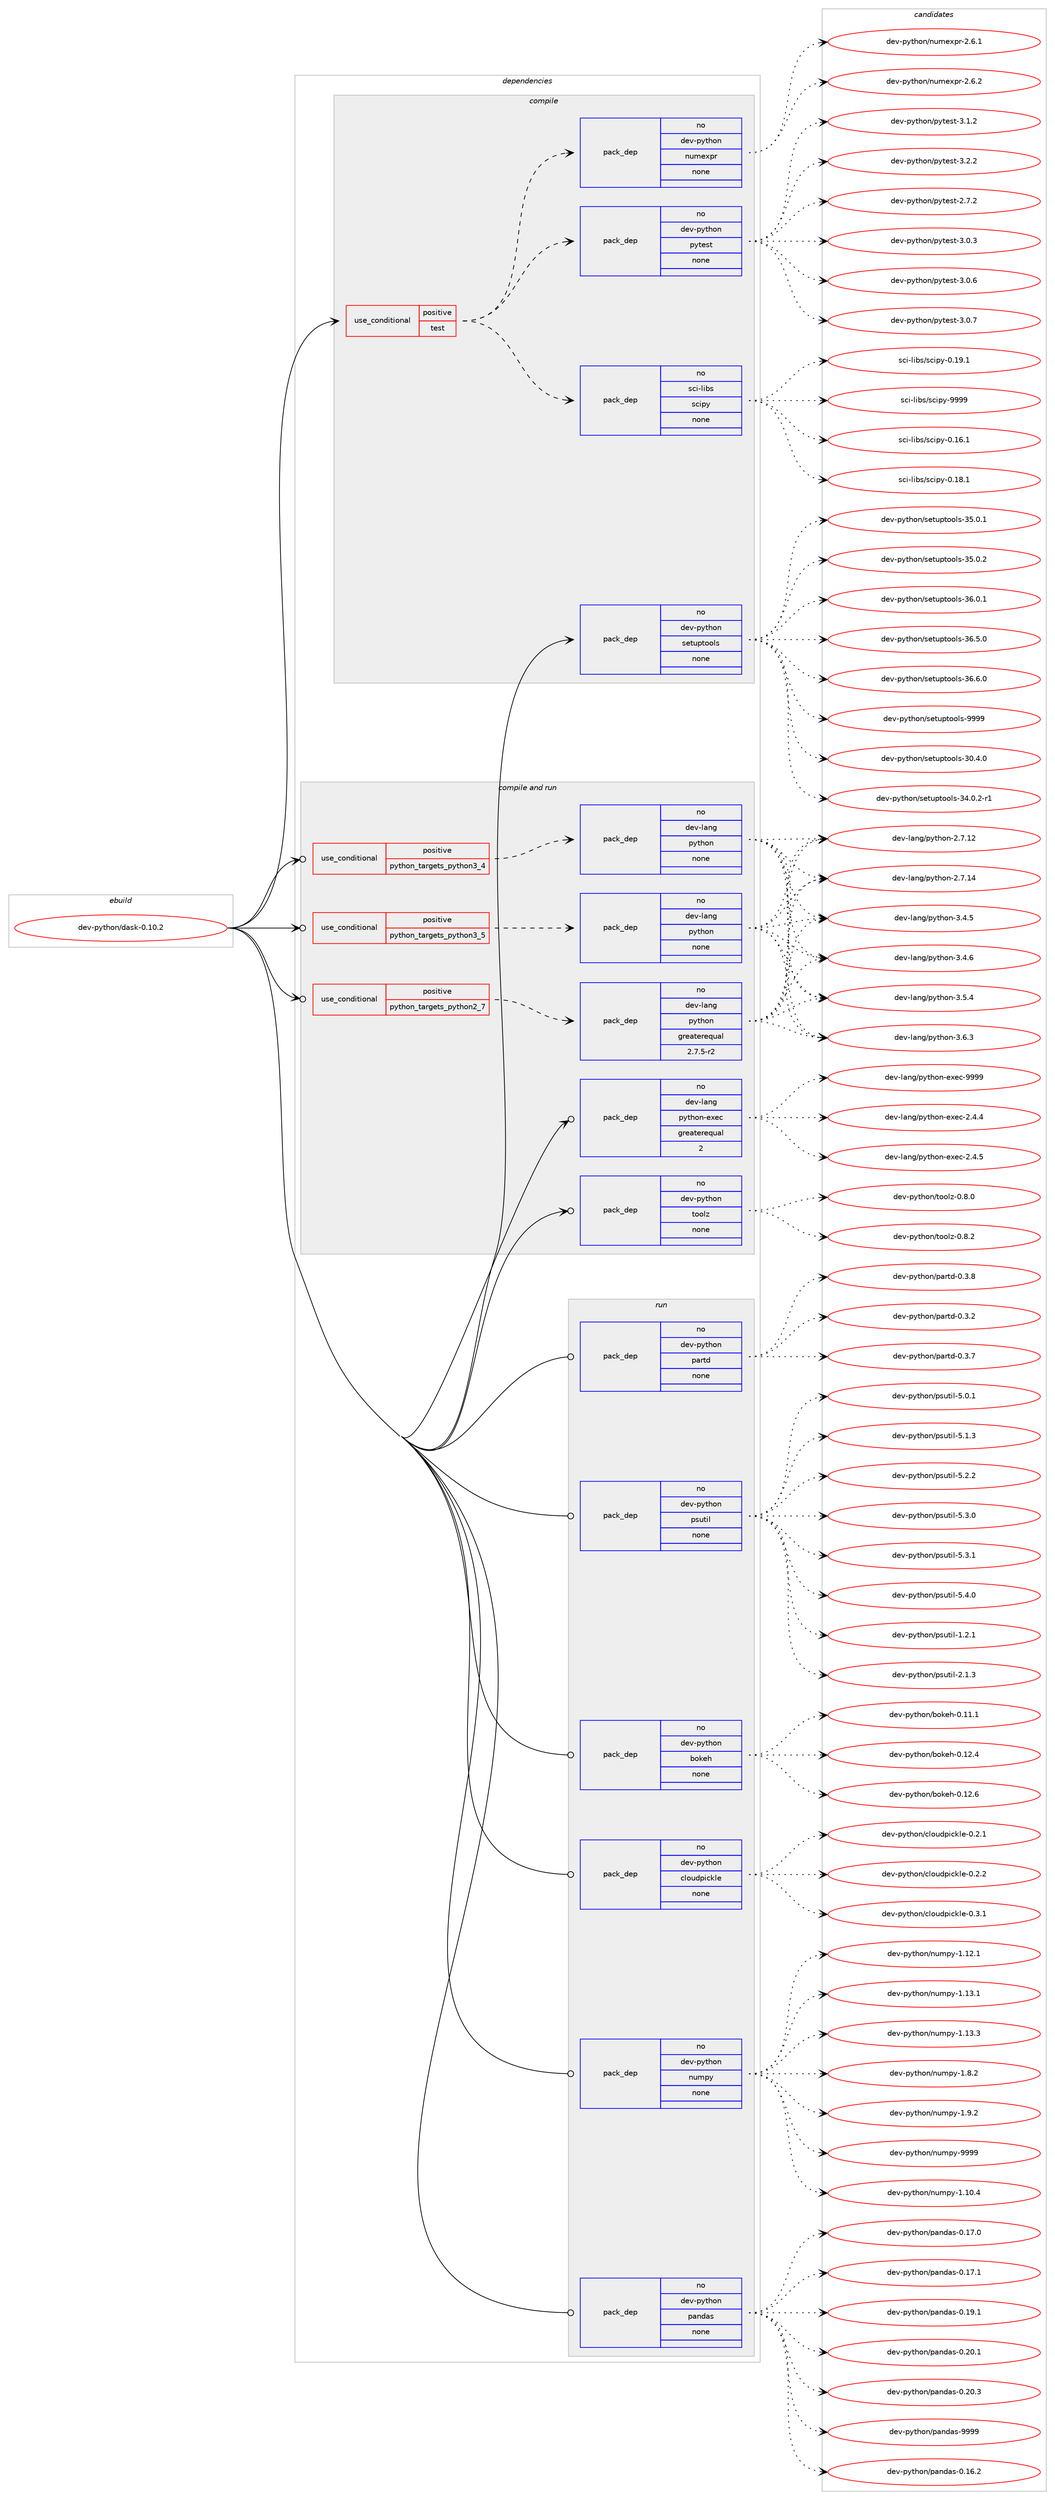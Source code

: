 digraph prolog {

# *************
# Graph options
# *************

newrank=true;
concentrate=true;
compound=true;
graph [rankdir=LR,fontname=Helvetica,fontsize=10,ranksep=1.5];#, ranksep=2.5, nodesep=0.2];
edge  [arrowhead=vee];
node  [fontname=Helvetica,fontsize=10];

# **********
# The ebuild
# **********

subgraph cluster_leftcol {
color=gray;
rank=same;
label=<<i>ebuild</i>>;
id [label="dev-python/dask-0.10.2", color=red, width=4, href="../dev-python/dask-0.10.2.svg"];
}

# ****************
# The dependencies
# ****************

subgraph cluster_midcol {
color=gray;
label=<<i>dependencies</i>>;
subgraph cluster_compile {
fillcolor="#eeeeee";
style=filled;
label=<<i>compile</i>>;
subgraph cond31364 {
dependency152658 [label=<<TABLE BORDER="0" CELLBORDER="1" CELLSPACING="0" CELLPADDING="4"><TR><TD ROWSPAN="3" CELLPADDING="10">use_conditional</TD></TR><TR><TD>positive</TD></TR><TR><TD>test</TD></TR></TABLE>>, shape=none, color=red];
subgraph pack117464 {
dependency152659 [label=<<TABLE BORDER="0" CELLBORDER="1" CELLSPACING="0" CELLPADDING="4" WIDTH="220"><TR><TD ROWSPAN="6" CELLPADDING="30">pack_dep</TD></TR><TR><TD WIDTH="110">no</TD></TR><TR><TD>dev-python</TD></TR><TR><TD>pytest</TD></TR><TR><TD>none</TD></TR><TR><TD></TD></TR></TABLE>>, shape=none, color=blue];
}
dependency152658:e -> dependency152659:w [weight=20,style="dashed",arrowhead="vee"];
subgraph pack117465 {
dependency152660 [label=<<TABLE BORDER="0" CELLBORDER="1" CELLSPACING="0" CELLPADDING="4" WIDTH="220"><TR><TD ROWSPAN="6" CELLPADDING="30">pack_dep</TD></TR><TR><TD WIDTH="110">no</TD></TR><TR><TD>dev-python</TD></TR><TR><TD>numexpr</TD></TR><TR><TD>none</TD></TR><TR><TD></TD></TR></TABLE>>, shape=none, color=blue];
}
dependency152658:e -> dependency152660:w [weight=20,style="dashed",arrowhead="vee"];
subgraph pack117466 {
dependency152661 [label=<<TABLE BORDER="0" CELLBORDER="1" CELLSPACING="0" CELLPADDING="4" WIDTH="220"><TR><TD ROWSPAN="6" CELLPADDING="30">pack_dep</TD></TR><TR><TD WIDTH="110">no</TD></TR><TR><TD>sci-libs</TD></TR><TR><TD>scipy</TD></TR><TR><TD>none</TD></TR><TR><TD></TD></TR></TABLE>>, shape=none, color=blue];
}
dependency152658:e -> dependency152661:w [weight=20,style="dashed",arrowhead="vee"];
}
id:e -> dependency152658:w [weight=20,style="solid",arrowhead="vee"];
subgraph pack117467 {
dependency152662 [label=<<TABLE BORDER="0" CELLBORDER="1" CELLSPACING="0" CELLPADDING="4" WIDTH="220"><TR><TD ROWSPAN="6" CELLPADDING="30">pack_dep</TD></TR><TR><TD WIDTH="110">no</TD></TR><TR><TD>dev-python</TD></TR><TR><TD>setuptools</TD></TR><TR><TD>none</TD></TR><TR><TD></TD></TR></TABLE>>, shape=none, color=blue];
}
id:e -> dependency152662:w [weight=20,style="solid",arrowhead="vee"];
}
subgraph cluster_compileandrun {
fillcolor="#eeeeee";
style=filled;
label=<<i>compile and run</i>>;
subgraph cond31365 {
dependency152663 [label=<<TABLE BORDER="0" CELLBORDER="1" CELLSPACING="0" CELLPADDING="4"><TR><TD ROWSPAN="3" CELLPADDING="10">use_conditional</TD></TR><TR><TD>positive</TD></TR><TR><TD>python_targets_python2_7</TD></TR></TABLE>>, shape=none, color=red];
subgraph pack117468 {
dependency152664 [label=<<TABLE BORDER="0" CELLBORDER="1" CELLSPACING="0" CELLPADDING="4" WIDTH="220"><TR><TD ROWSPAN="6" CELLPADDING="30">pack_dep</TD></TR><TR><TD WIDTH="110">no</TD></TR><TR><TD>dev-lang</TD></TR><TR><TD>python</TD></TR><TR><TD>greaterequal</TD></TR><TR><TD>2.7.5-r2</TD></TR></TABLE>>, shape=none, color=blue];
}
dependency152663:e -> dependency152664:w [weight=20,style="dashed",arrowhead="vee"];
}
id:e -> dependency152663:w [weight=20,style="solid",arrowhead="odotvee"];
subgraph cond31366 {
dependency152665 [label=<<TABLE BORDER="0" CELLBORDER="1" CELLSPACING="0" CELLPADDING="4"><TR><TD ROWSPAN="3" CELLPADDING="10">use_conditional</TD></TR><TR><TD>positive</TD></TR><TR><TD>python_targets_python3_4</TD></TR></TABLE>>, shape=none, color=red];
subgraph pack117469 {
dependency152666 [label=<<TABLE BORDER="0" CELLBORDER="1" CELLSPACING="0" CELLPADDING="4" WIDTH="220"><TR><TD ROWSPAN="6" CELLPADDING="30">pack_dep</TD></TR><TR><TD WIDTH="110">no</TD></TR><TR><TD>dev-lang</TD></TR><TR><TD>python</TD></TR><TR><TD>none</TD></TR><TR><TD></TD></TR></TABLE>>, shape=none, color=blue];
}
dependency152665:e -> dependency152666:w [weight=20,style="dashed",arrowhead="vee"];
}
id:e -> dependency152665:w [weight=20,style="solid",arrowhead="odotvee"];
subgraph cond31367 {
dependency152667 [label=<<TABLE BORDER="0" CELLBORDER="1" CELLSPACING="0" CELLPADDING="4"><TR><TD ROWSPAN="3" CELLPADDING="10">use_conditional</TD></TR><TR><TD>positive</TD></TR><TR><TD>python_targets_python3_5</TD></TR></TABLE>>, shape=none, color=red];
subgraph pack117470 {
dependency152668 [label=<<TABLE BORDER="0" CELLBORDER="1" CELLSPACING="0" CELLPADDING="4" WIDTH="220"><TR><TD ROWSPAN="6" CELLPADDING="30">pack_dep</TD></TR><TR><TD WIDTH="110">no</TD></TR><TR><TD>dev-lang</TD></TR><TR><TD>python</TD></TR><TR><TD>none</TD></TR><TR><TD></TD></TR></TABLE>>, shape=none, color=blue];
}
dependency152667:e -> dependency152668:w [weight=20,style="dashed",arrowhead="vee"];
}
id:e -> dependency152667:w [weight=20,style="solid",arrowhead="odotvee"];
subgraph pack117471 {
dependency152669 [label=<<TABLE BORDER="0" CELLBORDER="1" CELLSPACING="0" CELLPADDING="4" WIDTH="220"><TR><TD ROWSPAN="6" CELLPADDING="30">pack_dep</TD></TR><TR><TD WIDTH="110">no</TD></TR><TR><TD>dev-lang</TD></TR><TR><TD>python-exec</TD></TR><TR><TD>greaterequal</TD></TR><TR><TD>2</TD></TR></TABLE>>, shape=none, color=blue];
}
id:e -> dependency152669:w [weight=20,style="solid",arrowhead="odotvee"];
subgraph pack117472 {
dependency152670 [label=<<TABLE BORDER="0" CELLBORDER="1" CELLSPACING="0" CELLPADDING="4" WIDTH="220"><TR><TD ROWSPAN="6" CELLPADDING="30">pack_dep</TD></TR><TR><TD WIDTH="110">no</TD></TR><TR><TD>dev-python</TD></TR><TR><TD>toolz</TD></TR><TR><TD>none</TD></TR><TR><TD></TD></TR></TABLE>>, shape=none, color=blue];
}
id:e -> dependency152670:w [weight=20,style="solid",arrowhead="odotvee"];
}
subgraph cluster_run {
fillcolor="#eeeeee";
style=filled;
label=<<i>run</i>>;
subgraph pack117473 {
dependency152671 [label=<<TABLE BORDER="0" CELLBORDER="1" CELLSPACING="0" CELLPADDING="4" WIDTH="220"><TR><TD ROWSPAN="6" CELLPADDING="30">pack_dep</TD></TR><TR><TD WIDTH="110">no</TD></TR><TR><TD>dev-python</TD></TR><TR><TD>bokeh</TD></TR><TR><TD>none</TD></TR><TR><TD></TD></TR></TABLE>>, shape=none, color=blue];
}
id:e -> dependency152671:w [weight=20,style="solid",arrowhead="odot"];
subgraph pack117474 {
dependency152672 [label=<<TABLE BORDER="0" CELLBORDER="1" CELLSPACING="0" CELLPADDING="4" WIDTH="220"><TR><TD ROWSPAN="6" CELLPADDING="30">pack_dep</TD></TR><TR><TD WIDTH="110">no</TD></TR><TR><TD>dev-python</TD></TR><TR><TD>cloudpickle</TD></TR><TR><TD>none</TD></TR><TR><TD></TD></TR></TABLE>>, shape=none, color=blue];
}
id:e -> dependency152672:w [weight=20,style="solid",arrowhead="odot"];
subgraph pack117475 {
dependency152673 [label=<<TABLE BORDER="0" CELLBORDER="1" CELLSPACING="0" CELLPADDING="4" WIDTH="220"><TR><TD ROWSPAN="6" CELLPADDING="30">pack_dep</TD></TR><TR><TD WIDTH="110">no</TD></TR><TR><TD>dev-python</TD></TR><TR><TD>numpy</TD></TR><TR><TD>none</TD></TR><TR><TD></TD></TR></TABLE>>, shape=none, color=blue];
}
id:e -> dependency152673:w [weight=20,style="solid",arrowhead="odot"];
subgraph pack117476 {
dependency152674 [label=<<TABLE BORDER="0" CELLBORDER="1" CELLSPACING="0" CELLPADDING="4" WIDTH="220"><TR><TD ROWSPAN="6" CELLPADDING="30">pack_dep</TD></TR><TR><TD WIDTH="110">no</TD></TR><TR><TD>dev-python</TD></TR><TR><TD>pandas</TD></TR><TR><TD>none</TD></TR><TR><TD></TD></TR></TABLE>>, shape=none, color=blue];
}
id:e -> dependency152674:w [weight=20,style="solid",arrowhead="odot"];
subgraph pack117477 {
dependency152675 [label=<<TABLE BORDER="0" CELLBORDER="1" CELLSPACING="0" CELLPADDING="4" WIDTH="220"><TR><TD ROWSPAN="6" CELLPADDING="30">pack_dep</TD></TR><TR><TD WIDTH="110">no</TD></TR><TR><TD>dev-python</TD></TR><TR><TD>partd</TD></TR><TR><TD>none</TD></TR><TR><TD></TD></TR></TABLE>>, shape=none, color=blue];
}
id:e -> dependency152675:w [weight=20,style="solid",arrowhead="odot"];
subgraph pack117478 {
dependency152676 [label=<<TABLE BORDER="0" CELLBORDER="1" CELLSPACING="0" CELLPADDING="4" WIDTH="220"><TR><TD ROWSPAN="6" CELLPADDING="30">pack_dep</TD></TR><TR><TD WIDTH="110">no</TD></TR><TR><TD>dev-python</TD></TR><TR><TD>psutil</TD></TR><TR><TD>none</TD></TR><TR><TD></TD></TR></TABLE>>, shape=none, color=blue];
}
id:e -> dependency152676:w [weight=20,style="solid",arrowhead="odot"];
}
}

# **************
# The candidates
# **************

subgraph cluster_choices {
rank=same;
color=gray;
label=<<i>candidates</i>>;

subgraph choice117464 {
color=black;
nodesep=1;
choice1001011184511212111610411111047112121116101115116455046554650 [label="dev-python/pytest-2.7.2", color=red, width=4,href="../dev-python/pytest-2.7.2.svg"];
choice1001011184511212111610411111047112121116101115116455146484651 [label="dev-python/pytest-3.0.3", color=red, width=4,href="../dev-python/pytest-3.0.3.svg"];
choice1001011184511212111610411111047112121116101115116455146484654 [label="dev-python/pytest-3.0.6", color=red, width=4,href="../dev-python/pytest-3.0.6.svg"];
choice1001011184511212111610411111047112121116101115116455146484655 [label="dev-python/pytest-3.0.7", color=red, width=4,href="../dev-python/pytest-3.0.7.svg"];
choice1001011184511212111610411111047112121116101115116455146494650 [label="dev-python/pytest-3.1.2", color=red, width=4,href="../dev-python/pytest-3.1.2.svg"];
choice1001011184511212111610411111047112121116101115116455146504650 [label="dev-python/pytest-3.2.2", color=red, width=4,href="../dev-python/pytest-3.2.2.svg"];
dependency152659:e -> choice1001011184511212111610411111047112121116101115116455046554650:w [style=dotted,weight="100"];
dependency152659:e -> choice1001011184511212111610411111047112121116101115116455146484651:w [style=dotted,weight="100"];
dependency152659:e -> choice1001011184511212111610411111047112121116101115116455146484654:w [style=dotted,weight="100"];
dependency152659:e -> choice1001011184511212111610411111047112121116101115116455146484655:w [style=dotted,weight="100"];
dependency152659:e -> choice1001011184511212111610411111047112121116101115116455146494650:w [style=dotted,weight="100"];
dependency152659:e -> choice1001011184511212111610411111047112121116101115116455146504650:w [style=dotted,weight="100"];
}
subgraph choice117465 {
color=black;
nodesep=1;
choice1001011184511212111610411111047110117109101120112114455046544649 [label="dev-python/numexpr-2.6.1", color=red, width=4,href="../dev-python/numexpr-2.6.1.svg"];
choice1001011184511212111610411111047110117109101120112114455046544650 [label="dev-python/numexpr-2.6.2", color=red, width=4,href="../dev-python/numexpr-2.6.2.svg"];
dependency152660:e -> choice1001011184511212111610411111047110117109101120112114455046544649:w [style=dotted,weight="100"];
dependency152660:e -> choice1001011184511212111610411111047110117109101120112114455046544650:w [style=dotted,weight="100"];
}
subgraph choice117466 {
color=black;
nodesep=1;
choice115991054510810598115471159910511212145484649544649 [label="sci-libs/scipy-0.16.1", color=red, width=4,href="../sci-libs/scipy-0.16.1.svg"];
choice115991054510810598115471159910511212145484649564649 [label="sci-libs/scipy-0.18.1", color=red, width=4,href="../sci-libs/scipy-0.18.1.svg"];
choice115991054510810598115471159910511212145484649574649 [label="sci-libs/scipy-0.19.1", color=red, width=4,href="../sci-libs/scipy-0.19.1.svg"];
choice11599105451081059811547115991051121214557575757 [label="sci-libs/scipy-9999", color=red, width=4,href="../sci-libs/scipy-9999.svg"];
dependency152661:e -> choice115991054510810598115471159910511212145484649544649:w [style=dotted,weight="100"];
dependency152661:e -> choice115991054510810598115471159910511212145484649564649:w [style=dotted,weight="100"];
dependency152661:e -> choice115991054510810598115471159910511212145484649574649:w [style=dotted,weight="100"];
dependency152661:e -> choice11599105451081059811547115991051121214557575757:w [style=dotted,weight="100"];
}
subgraph choice117467 {
color=black;
nodesep=1;
choice100101118451121211161041111104711510111611711211611111110811545514846524648 [label="dev-python/setuptools-30.4.0", color=red, width=4,href="../dev-python/setuptools-30.4.0.svg"];
choice1001011184511212111610411111047115101116117112116111111108115455152464846504511449 [label="dev-python/setuptools-34.0.2-r1", color=red, width=4,href="../dev-python/setuptools-34.0.2-r1.svg"];
choice100101118451121211161041111104711510111611711211611111110811545515346484649 [label="dev-python/setuptools-35.0.1", color=red, width=4,href="../dev-python/setuptools-35.0.1.svg"];
choice100101118451121211161041111104711510111611711211611111110811545515346484650 [label="dev-python/setuptools-35.0.2", color=red, width=4,href="../dev-python/setuptools-35.0.2.svg"];
choice100101118451121211161041111104711510111611711211611111110811545515446484649 [label="dev-python/setuptools-36.0.1", color=red, width=4,href="../dev-python/setuptools-36.0.1.svg"];
choice100101118451121211161041111104711510111611711211611111110811545515446534648 [label="dev-python/setuptools-36.5.0", color=red, width=4,href="../dev-python/setuptools-36.5.0.svg"];
choice100101118451121211161041111104711510111611711211611111110811545515446544648 [label="dev-python/setuptools-36.6.0", color=red, width=4,href="../dev-python/setuptools-36.6.0.svg"];
choice10010111845112121116104111110471151011161171121161111111081154557575757 [label="dev-python/setuptools-9999", color=red, width=4,href="../dev-python/setuptools-9999.svg"];
dependency152662:e -> choice100101118451121211161041111104711510111611711211611111110811545514846524648:w [style=dotted,weight="100"];
dependency152662:e -> choice1001011184511212111610411111047115101116117112116111111108115455152464846504511449:w [style=dotted,weight="100"];
dependency152662:e -> choice100101118451121211161041111104711510111611711211611111110811545515346484649:w [style=dotted,weight="100"];
dependency152662:e -> choice100101118451121211161041111104711510111611711211611111110811545515346484650:w [style=dotted,weight="100"];
dependency152662:e -> choice100101118451121211161041111104711510111611711211611111110811545515446484649:w [style=dotted,weight="100"];
dependency152662:e -> choice100101118451121211161041111104711510111611711211611111110811545515446534648:w [style=dotted,weight="100"];
dependency152662:e -> choice100101118451121211161041111104711510111611711211611111110811545515446544648:w [style=dotted,weight="100"];
dependency152662:e -> choice10010111845112121116104111110471151011161171121161111111081154557575757:w [style=dotted,weight="100"];
}
subgraph choice117468 {
color=black;
nodesep=1;
choice10010111845108971101034711212111610411111045504655464950 [label="dev-lang/python-2.7.12", color=red, width=4,href="../dev-lang/python-2.7.12.svg"];
choice10010111845108971101034711212111610411111045504655464952 [label="dev-lang/python-2.7.14", color=red, width=4,href="../dev-lang/python-2.7.14.svg"];
choice100101118451089711010347112121116104111110455146524653 [label="dev-lang/python-3.4.5", color=red, width=4,href="../dev-lang/python-3.4.5.svg"];
choice100101118451089711010347112121116104111110455146524654 [label="dev-lang/python-3.4.6", color=red, width=4,href="../dev-lang/python-3.4.6.svg"];
choice100101118451089711010347112121116104111110455146534652 [label="dev-lang/python-3.5.4", color=red, width=4,href="../dev-lang/python-3.5.4.svg"];
choice100101118451089711010347112121116104111110455146544651 [label="dev-lang/python-3.6.3", color=red, width=4,href="../dev-lang/python-3.6.3.svg"];
dependency152664:e -> choice10010111845108971101034711212111610411111045504655464950:w [style=dotted,weight="100"];
dependency152664:e -> choice10010111845108971101034711212111610411111045504655464952:w [style=dotted,weight="100"];
dependency152664:e -> choice100101118451089711010347112121116104111110455146524653:w [style=dotted,weight="100"];
dependency152664:e -> choice100101118451089711010347112121116104111110455146524654:w [style=dotted,weight="100"];
dependency152664:e -> choice100101118451089711010347112121116104111110455146534652:w [style=dotted,weight="100"];
dependency152664:e -> choice100101118451089711010347112121116104111110455146544651:w [style=dotted,weight="100"];
}
subgraph choice117469 {
color=black;
nodesep=1;
choice10010111845108971101034711212111610411111045504655464950 [label="dev-lang/python-2.7.12", color=red, width=4,href="../dev-lang/python-2.7.12.svg"];
choice10010111845108971101034711212111610411111045504655464952 [label="dev-lang/python-2.7.14", color=red, width=4,href="../dev-lang/python-2.7.14.svg"];
choice100101118451089711010347112121116104111110455146524653 [label="dev-lang/python-3.4.5", color=red, width=4,href="../dev-lang/python-3.4.5.svg"];
choice100101118451089711010347112121116104111110455146524654 [label="dev-lang/python-3.4.6", color=red, width=4,href="../dev-lang/python-3.4.6.svg"];
choice100101118451089711010347112121116104111110455146534652 [label="dev-lang/python-3.5.4", color=red, width=4,href="../dev-lang/python-3.5.4.svg"];
choice100101118451089711010347112121116104111110455146544651 [label="dev-lang/python-3.6.3", color=red, width=4,href="../dev-lang/python-3.6.3.svg"];
dependency152666:e -> choice10010111845108971101034711212111610411111045504655464950:w [style=dotted,weight="100"];
dependency152666:e -> choice10010111845108971101034711212111610411111045504655464952:w [style=dotted,weight="100"];
dependency152666:e -> choice100101118451089711010347112121116104111110455146524653:w [style=dotted,weight="100"];
dependency152666:e -> choice100101118451089711010347112121116104111110455146524654:w [style=dotted,weight="100"];
dependency152666:e -> choice100101118451089711010347112121116104111110455146534652:w [style=dotted,weight="100"];
dependency152666:e -> choice100101118451089711010347112121116104111110455146544651:w [style=dotted,weight="100"];
}
subgraph choice117470 {
color=black;
nodesep=1;
choice10010111845108971101034711212111610411111045504655464950 [label="dev-lang/python-2.7.12", color=red, width=4,href="../dev-lang/python-2.7.12.svg"];
choice10010111845108971101034711212111610411111045504655464952 [label="dev-lang/python-2.7.14", color=red, width=4,href="../dev-lang/python-2.7.14.svg"];
choice100101118451089711010347112121116104111110455146524653 [label="dev-lang/python-3.4.5", color=red, width=4,href="../dev-lang/python-3.4.5.svg"];
choice100101118451089711010347112121116104111110455146524654 [label="dev-lang/python-3.4.6", color=red, width=4,href="../dev-lang/python-3.4.6.svg"];
choice100101118451089711010347112121116104111110455146534652 [label="dev-lang/python-3.5.4", color=red, width=4,href="../dev-lang/python-3.5.4.svg"];
choice100101118451089711010347112121116104111110455146544651 [label="dev-lang/python-3.6.3", color=red, width=4,href="../dev-lang/python-3.6.3.svg"];
dependency152668:e -> choice10010111845108971101034711212111610411111045504655464950:w [style=dotted,weight="100"];
dependency152668:e -> choice10010111845108971101034711212111610411111045504655464952:w [style=dotted,weight="100"];
dependency152668:e -> choice100101118451089711010347112121116104111110455146524653:w [style=dotted,weight="100"];
dependency152668:e -> choice100101118451089711010347112121116104111110455146524654:w [style=dotted,weight="100"];
dependency152668:e -> choice100101118451089711010347112121116104111110455146534652:w [style=dotted,weight="100"];
dependency152668:e -> choice100101118451089711010347112121116104111110455146544651:w [style=dotted,weight="100"];
}
subgraph choice117471 {
color=black;
nodesep=1;
choice1001011184510897110103471121211161041111104510112010199455046524652 [label="dev-lang/python-exec-2.4.4", color=red, width=4,href="../dev-lang/python-exec-2.4.4.svg"];
choice1001011184510897110103471121211161041111104510112010199455046524653 [label="dev-lang/python-exec-2.4.5", color=red, width=4,href="../dev-lang/python-exec-2.4.5.svg"];
choice10010111845108971101034711212111610411111045101120101994557575757 [label="dev-lang/python-exec-9999", color=red, width=4,href="../dev-lang/python-exec-9999.svg"];
dependency152669:e -> choice1001011184510897110103471121211161041111104510112010199455046524652:w [style=dotted,weight="100"];
dependency152669:e -> choice1001011184510897110103471121211161041111104510112010199455046524653:w [style=dotted,weight="100"];
dependency152669:e -> choice10010111845108971101034711212111610411111045101120101994557575757:w [style=dotted,weight="100"];
}
subgraph choice117472 {
color=black;
nodesep=1;
choice1001011184511212111610411111047116111111108122454846564648 [label="dev-python/toolz-0.8.0", color=red, width=4,href="../dev-python/toolz-0.8.0.svg"];
choice1001011184511212111610411111047116111111108122454846564650 [label="dev-python/toolz-0.8.2", color=red, width=4,href="../dev-python/toolz-0.8.2.svg"];
dependency152670:e -> choice1001011184511212111610411111047116111111108122454846564648:w [style=dotted,weight="100"];
dependency152670:e -> choice1001011184511212111610411111047116111111108122454846564650:w [style=dotted,weight="100"];
}
subgraph choice117473 {
color=black;
nodesep=1;
choice10010111845112121116104111110479811110710110445484649494649 [label="dev-python/bokeh-0.11.1", color=red, width=4,href="../dev-python/bokeh-0.11.1.svg"];
choice10010111845112121116104111110479811110710110445484649504652 [label="dev-python/bokeh-0.12.4", color=red, width=4,href="../dev-python/bokeh-0.12.4.svg"];
choice10010111845112121116104111110479811110710110445484649504654 [label="dev-python/bokeh-0.12.6", color=red, width=4,href="../dev-python/bokeh-0.12.6.svg"];
dependency152671:e -> choice10010111845112121116104111110479811110710110445484649494649:w [style=dotted,weight="100"];
dependency152671:e -> choice10010111845112121116104111110479811110710110445484649504652:w [style=dotted,weight="100"];
dependency152671:e -> choice10010111845112121116104111110479811110710110445484649504654:w [style=dotted,weight="100"];
}
subgraph choice117474 {
color=black;
nodesep=1;
choice10010111845112121116104111110479910811111710011210599107108101454846504649 [label="dev-python/cloudpickle-0.2.1", color=red, width=4,href="../dev-python/cloudpickle-0.2.1.svg"];
choice10010111845112121116104111110479910811111710011210599107108101454846504650 [label="dev-python/cloudpickle-0.2.2", color=red, width=4,href="../dev-python/cloudpickle-0.2.2.svg"];
choice10010111845112121116104111110479910811111710011210599107108101454846514649 [label="dev-python/cloudpickle-0.3.1", color=red, width=4,href="../dev-python/cloudpickle-0.3.1.svg"];
dependency152672:e -> choice10010111845112121116104111110479910811111710011210599107108101454846504649:w [style=dotted,weight="100"];
dependency152672:e -> choice10010111845112121116104111110479910811111710011210599107108101454846504650:w [style=dotted,weight="100"];
dependency152672:e -> choice10010111845112121116104111110479910811111710011210599107108101454846514649:w [style=dotted,weight="100"];
}
subgraph choice117475 {
color=black;
nodesep=1;
choice100101118451121211161041111104711011710911212145494649484652 [label="dev-python/numpy-1.10.4", color=red, width=4,href="../dev-python/numpy-1.10.4.svg"];
choice100101118451121211161041111104711011710911212145494649504649 [label="dev-python/numpy-1.12.1", color=red, width=4,href="../dev-python/numpy-1.12.1.svg"];
choice100101118451121211161041111104711011710911212145494649514649 [label="dev-python/numpy-1.13.1", color=red, width=4,href="../dev-python/numpy-1.13.1.svg"];
choice100101118451121211161041111104711011710911212145494649514651 [label="dev-python/numpy-1.13.3", color=red, width=4,href="../dev-python/numpy-1.13.3.svg"];
choice1001011184511212111610411111047110117109112121454946564650 [label="dev-python/numpy-1.8.2", color=red, width=4,href="../dev-python/numpy-1.8.2.svg"];
choice1001011184511212111610411111047110117109112121454946574650 [label="dev-python/numpy-1.9.2", color=red, width=4,href="../dev-python/numpy-1.9.2.svg"];
choice10010111845112121116104111110471101171091121214557575757 [label="dev-python/numpy-9999", color=red, width=4,href="../dev-python/numpy-9999.svg"];
dependency152673:e -> choice100101118451121211161041111104711011710911212145494649484652:w [style=dotted,weight="100"];
dependency152673:e -> choice100101118451121211161041111104711011710911212145494649504649:w [style=dotted,weight="100"];
dependency152673:e -> choice100101118451121211161041111104711011710911212145494649514649:w [style=dotted,weight="100"];
dependency152673:e -> choice100101118451121211161041111104711011710911212145494649514651:w [style=dotted,weight="100"];
dependency152673:e -> choice1001011184511212111610411111047110117109112121454946564650:w [style=dotted,weight="100"];
dependency152673:e -> choice1001011184511212111610411111047110117109112121454946574650:w [style=dotted,weight="100"];
dependency152673:e -> choice10010111845112121116104111110471101171091121214557575757:w [style=dotted,weight="100"];
}
subgraph choice117476 {
color=black;
nodesep=1;
choice1001011184511212111610411111047112971101009711545484649544650 [label="dev-python/pandas-0.16.2", color=red, width=4,href="../dev-python/pandas-0.16.2.svg"];
choice1001011184511212111610411111047112971101009711545484649554648 [label="dev-python/pandas-0.17.0", color=red, width=4,href="../dev-python/pandas-0.17.0.svg"];
choice1001011184511212111610411111047112971101009711545484649554649 [label="dev-python/pandas-0.17.1", color=red, width=4,href="../dev-python/pandas-0.17.1.svg"];
choice1001011184511212111610411111047112971101009711545484649574649 [label="dev-python/pandas-0.19.1", color=red, width=4,href="../dev-python/pandas-0.19.1.svg"];
choice1001011184511212111610411111047112971101009711545484650484649 [label="dev-python/pandas-0.20.1", color=red, width=4,href="../dev-python/pandas-0.20.1.svg"];
choice1001011184511212111610411111047112971101009711545484650484651 [label="dev-python/pandas-0.20.3", color=red, width=4,href="../dev-python/pandas-0.20.3.svg"];
choice100101118451121211161041111104711297110100971154557575757 [label="dev-python/pandas-9999", color=red, width=4,href="../dev-python/pandas-9999.svg"];
dependency152674:e -> choice1001011184511212111610411111047112971101009711545484649544650:w [style=dotted,weight="100"];
dependency152674:e -> choice1001011184511212111610411111047112971101009711545484649554648:w [style=dotted,weight="100"];
dependency152674:e -> choice1001011184511212111610411111047112971101009711545484649554649:w [style=dotted,weight="100"];
dependency152674:e -> choice1001011184511212111610411111047112971101009711545484649574649:w [style=dotted,weight="100"];
dependency152674:e -> choice1001011184511212111610411111047112971101009711545484650484649:w [style=dotted,weight="100"];
dependency152674:e -> choice1001011184511212111610411111047112971101009711545484650484651:w [style=dotted,weight="100"];
dependency152674:e -> choice100101118451121211161041111104711297110100971154557575757:w [style=dotted,weight="100"];
}
subgraph choice117477 {
color=black;
nodesep=1;
choice100101118451121211161041111104711297114116100454846514650 [label="dev-python/partd-0.3.2", color=red, width=4,href="../dev-python/partd-0.3.2.svg"];
choice100101118451121211161041111104711297114116100454846514655 [label="dev-python/partd-0.3.7", color=red, width=4,href="../dev-python/partd-0.3.7.svg"];
choice100101118451121211161041111104711297114116100454846514656 [label="dev-python/partd-0.3.8", color=red, width=4,href="../dev-python/partd-0.3.8.svg"];
dependency152675:e -> choice100101118451121211161041111104711297114116100454846514650:w [style=dotted,weight="100"];
dependency152675:e -> choice100101118451121211161041111104711297114116100454846514655:w [style=dotted,weight="100"];
dependency152675:e -> choice100101118451121211161041111104711297114116100454846514656:w [style=dotted,weight="100"];
}
subgraph choice117478 {
color=black;
nodesep=1;
choice1001011184511212111610411111047112115117116105108454946504649 [label="dev-python/psutil-1.2.1", color=red, width=4,href="../dev-python/psutil-1.2.1.svg"];
choice1001011184511212111610411111047112115117116105108455046494651 [label="dev-python/psutil-2.1.3", color=red, width=4,href="../dev-python/psutil-2.1.3.svg"];
choice1001011184511212111610411111047112115117116105108455346484649 [label="dev-python/psutil-5.0.1", color=red, width=4,href="../dev-python/psutil-5.0.1.svg"];
choice1001011184511212111610411111047112115117116105108455346494651 [label="dev-python/psutil-5.1.3", color=red, width=4,href="../dev-python/psutil-5.1.3.svg"];
choice1001011184511212111610411111047112115117116105108455346504650 [label="dev-python/psutil-5.2.2", color=red, width=4,href="../dev-python/psutil-5.2.2.svg"];
choice1001011184511212111610411111047112115117116105108455346514648 [label="dev-python/psutil-5.3.0", color=red, width=4,href="../dev-python/psutil-5.3.0.svg"];
choice1001011184511212111610411111047112115117116105108455346514649 [label="dev-python/psutil-5.3.1", color=red, width=4,href="../dev-python/psutil-5.3.1.svg"];
choice1001011184511212111610411111047112115117116105108455346524648 [label="dev-python/psutil-5.4.0", color=red, width=4,href="../dev-python/psutil-5.4.0.svg"];
dependency152676:e -> choice1001011184511212111610411111047112115117116105108454946504649:w [style=dotted,weight="100"];
dependency152676:e -> choice1001011184511212111610411111047112115117116105108455046494651:w [style=dotted,weight="100"];
dependency152676:e -> choice1001011184511212111610411111047112115117116105108455346484649:w [style=dotted,weight="100"];
dependency152676:e -> choice1001011184511212111610411111047112115117116105108455346494651:w [style=dotted,weight="100"];
dependency152676:e -> choice1001011184511212111610411111047112115117116105108455346504650:w [style=dotted,weight="100"];
dependency152676:e -> choice1001011184511212111610411111047112115117116105108455346514648:w [style=dotted,weight="100"];
dependency152676:e -> choice1001011184511212111610411111047112115117116105108455346514649:w [style=dotted,weight="100"];
dependency152676:e -> choice1001011184511212111610411111047112115117116105108455346524648:w [style=dotted,weight="100"];
}
}

}
